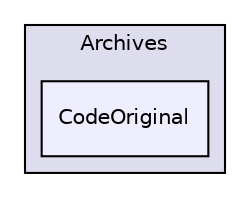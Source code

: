 digraph "Software/Asservissement/Archives/CodeOriginal" {
  compound=true
  node [ fontsize="10", fontname="Helvetica"];
  edge [ labelfontsize="10", labelfontname="Helvetica"];
  subgraph clusterdir_ce2f751b0bed4011827d5471fa0cdc60 {
    graph [ bgcolor="#ddddee", pencolor="black", label="Archives" fontname="Helvetica", fontsize="10", URL="dir_ce2f751b0bed4011827d5471fa0cdc60.html"]
  dir_502269267ceac9fdfeed2460c474748f [shape=box, label="CodeOriginal", style="filled", fillcolor="#eeeeff", pencolor="black", URL="dir_502269267ceac9fdfeed2460c474748f.html"];
  }
}

